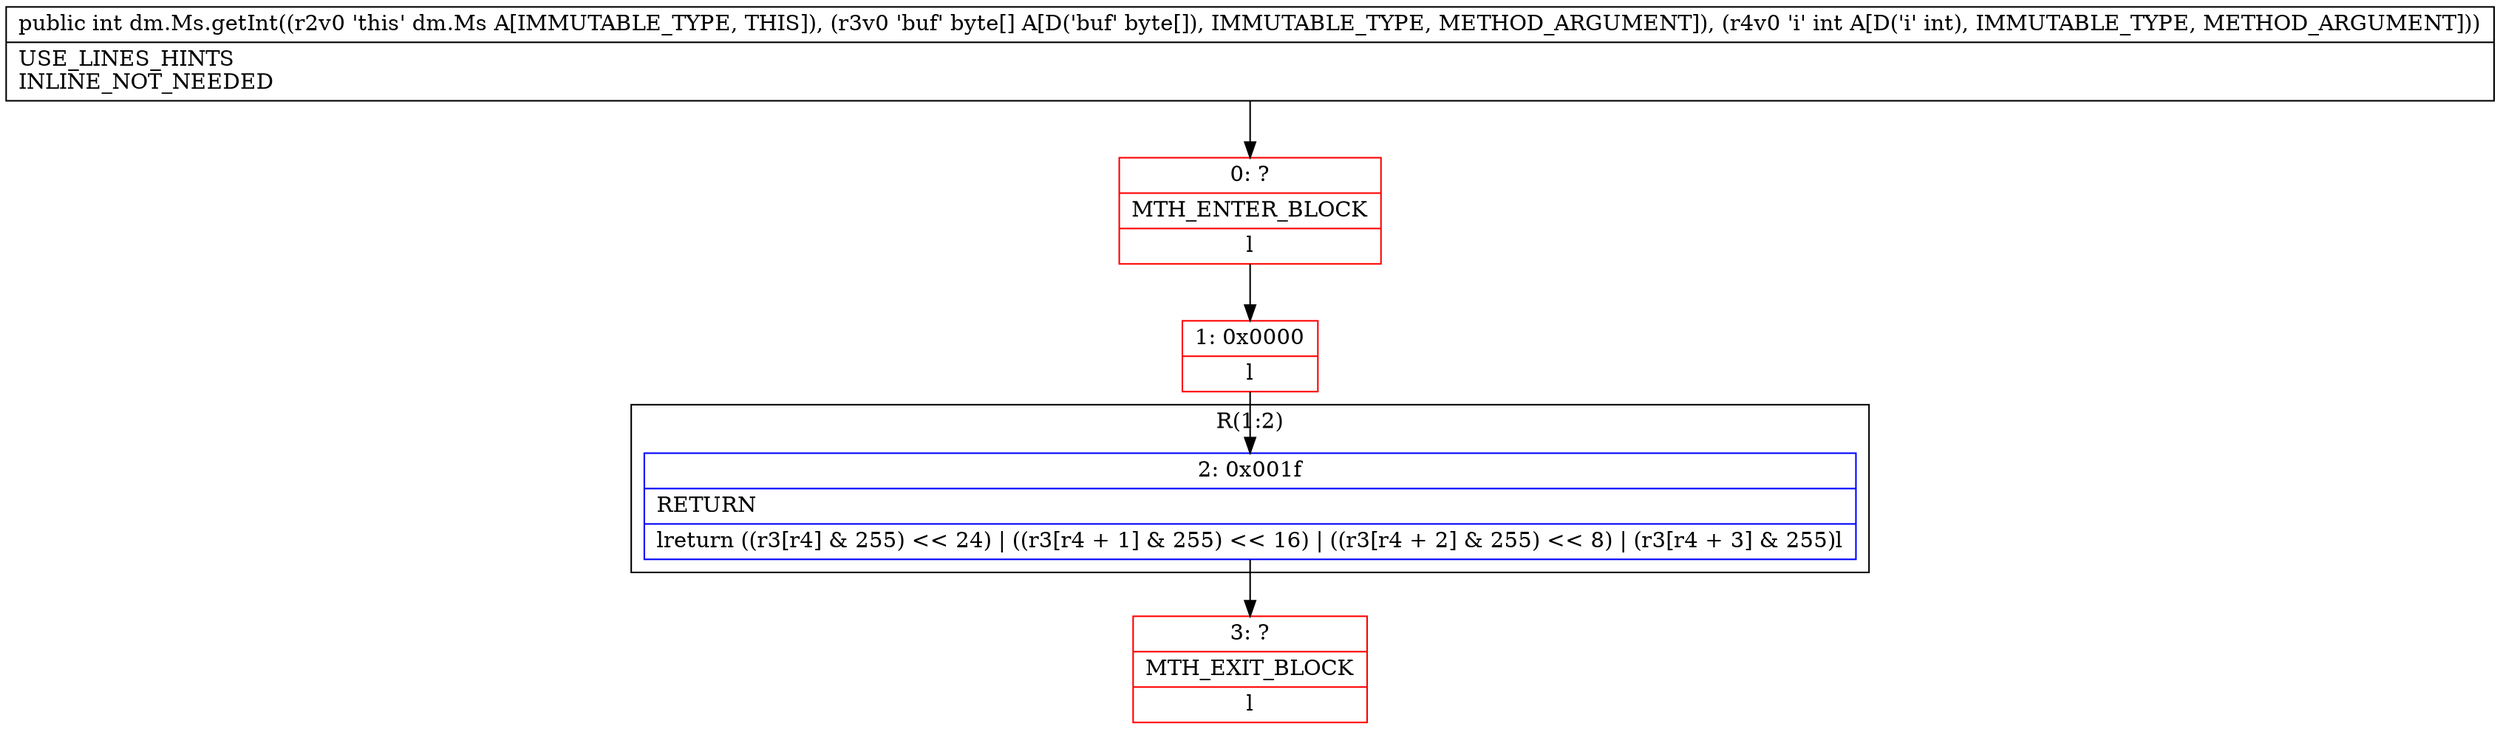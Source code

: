 digraph "CFG fordm.Ms.getInt([BI)I" {
subgraph cluster_Region_2128778800 {
label = "R(1:2)";
node [shape=record,color=blue];
Node_2 [shape=record,label="{2\:\ 0x001f|RETURN\l|lreturn ((r3[r4] & 255) \<\< 24) \| ((r3[r4 + 1] & 255) \<\< 16) \| ((r3[r4 + 2] & 255) \<\< 8) \| (r3[r4 + 3] & 255)l}"];
}
Node_0 [shape=record,color=red,label="{0\:\ ?|MTH_ENTER_BLOCK\l|l}"];
Node_1 [shape=record,color=red,label="{1\:\ 0x0000|l}"];
Node_3 [shape=record,color=red,label="{3\:\ ?|MTH_EXIT_BLOCK\l|l}"];
MethodNode[shape=record,label="{public int dm.Ms.getInt((r2v0 'this' dm.Ms A[IMMUTABLE_TYPE, THIS]), (r3v0 'buf' byte[] A[D('buf' byte[]), IMMUTABLE_TYPE, METHOD_ARGUMENT]), (r4v0 'i' int A[D('i' int), IMMUTABLE_TYPE, METHOD_ARGUMENT]))  | USE_LINES_HINTS\lINLINE_NOT_NEEDED\l}"];
MethodNode -> Node_0;
Node_2 -> Node_3;
Node_0 -> Node_1;
Node_1 -> Node_2;
}

